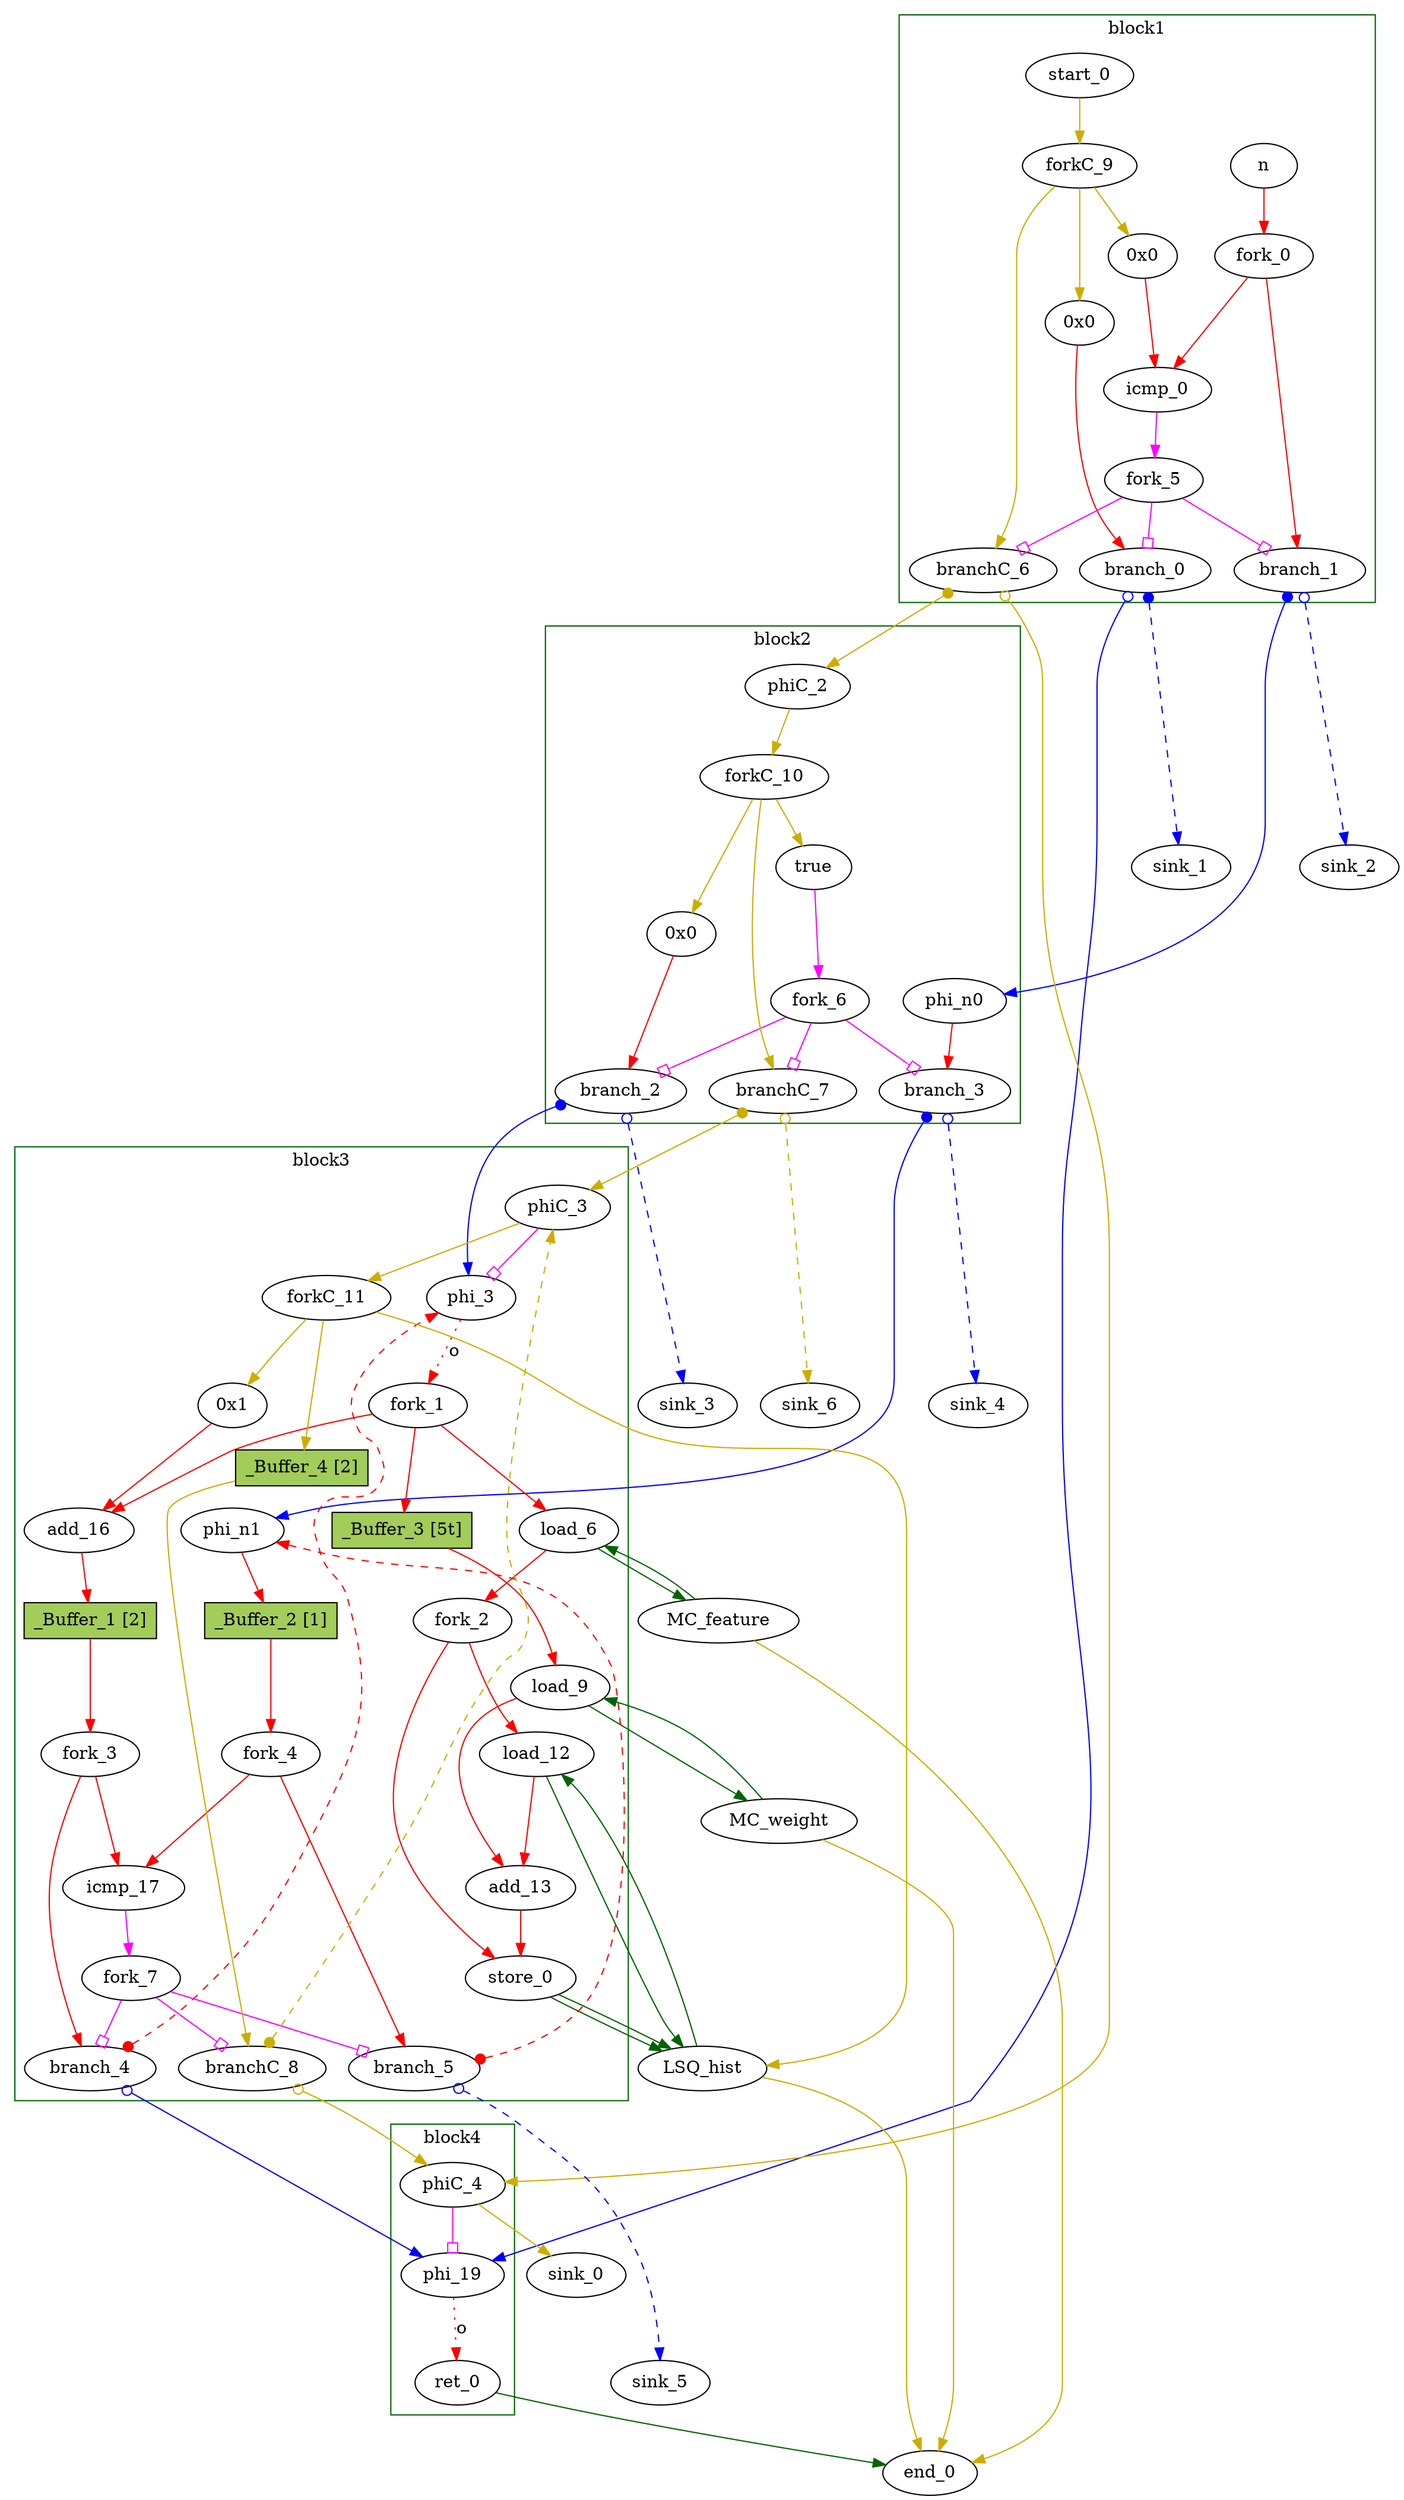 // Number of blocks: 58
// Number of channels: 90
Digraph G {

  // Blocks
subgraph cluster_1 {
color = "darkgreen"
label = "block1"
  n [type=Entry, in="in1:32", out="out1:32", bbID = 1,  shape=oval];
  cst_0 [type=Constant, in="in1:32", out="out1:32", bbID = 1, value="0x0", label="0x0",  shape=oval];
  icmp_0 [type=Operator, in="in1:32 in2:32", out="out1:1", op = "icmp_sgt_op", delay=1.53, bbID = 1,  shape=oval];
  cst_3 [type=Constant, in="in1:32", out="out1:32", bbID = 1, value="0x0", label="0x0",  shape=oval];
  fork_0 [type=Fork, in="in1:32", out="out1:32 out2:32", bbID = 1,  shape=oval];
  branch_0 [type=Branch, in="in1:32 in2?:1", out="out1+:32 out2-:32", bbID = 1,  shape=oval];
  branch_1 [type=Branch, in="in1:32 in2?:1", out="out1+:32 out2-:32", bbID = 1,  shape=oval];
  fork_5 [type=Fork, in="in1:1", out="out1:1 out2:1 out3:1", bbID = 1,  shape=oval];
  start_0 [type=Entry, in="in1:0", out="out1:0", bbID = 1,  shape=oval];
  forkC_9 [type=Fork, in="in1:0", out="out1:0 out2:0 out3:0", bbID = 1,  shape=oval];
  branchC_6 [type=Branch, in="in1:0 in2?:1", out="out1+:0 out2-:0", bbID = 1,  shape=oval];
}
subgraph cluster_2 {
color = "darkgreen"
label = "block2"
  brCst_block2 [type=Constant, in="in1:1", out="out1:1", bbID = 2, value="0x1", label=true,  shape=oval];
  cst_1 [type=Constant, in="in1:32", out="out1:32", bbID = 2, value="0x0", label="0x0",  shape=oval];
  phi_n0 [type=Merge, in="in1:32", out="out1:32", bbID = 2,  shape=oval];
  branch_2 [type=Branch, in="in1:32 in2?:1", out="out1+:32 out2-:32", bbID = 2,  shape=oval];
  branch_3 [type=Branch, in="in1:32 in2?:1", out="out1+:32 out2-:32", bbID = 2,  shape=oval];
  fork_6 [type=Fork, in="in1:1", out="out1:1 out2:1 out3:1", bbID = 2,  shape=oval];
  phiC_2 [type=Merge, in="in1:0", out="out1:0", delay=0.166, bbID = 2,  shape=oval];
  forkC_10 [type=Fork, in="in1:0", out="out1:0 out2:0 out3:0", bbID = 2,  shape=oval];
  branchC_7 [type=Branch, in="in1:0 in2?:1", out="out1+:0 out2-:0", bbID = 2,  shape=oval];
}
subgraph cluster_3 {
color = "darkgreen"
label = "block3"
  phi_3 [type=Mux, in="in1?:1 in2:32 in3:32", out="out1:32", delay=0.366, bbID = 3,  shape=oval];
  load_6 [type=Operator, in="in1:32 in2:32", out="out1:32 out2:32", op = "mc_load_op", latency=2, bbID = 3, portID = 0, offset = 0, retimingDiff=2,  shape=oval];
  load_9 [type=Operator, in="in1:32 in2:32", out="out1:32 out2:32", op = "mc_load_op", latency=2, bbID = 3, portID = 0, offset = 0, retimingDiff=2,  shape=oval];
  load_12 [type=Operator, in="in1:32 in2:32", out="out1:32 out2:32", op = "lsq_load_op", latency=5, bbID = 3, portID = 0, offset = 0, retimingDiff=5,  shape=oval];
  add_13 [type=Operator, in="in1:32 in2:32", out="out1:32", op = "add_op", delay=1.693, bbID = 3, retimingDiff=7,  shape=oval];
  store_0 [type=Operator, in="in1:32 in2:32", out="out1:32 out2:32", op = "lsq_store_op", bbID = 3, portID = 0, offset = 0,  shape=oval];
  cst_2 [type=Constant, in="in1:32", out="out1:32", bbID = 3, value="0x1", label="0x1",  shape=oval];
  add_16 [type=Operator, in="in1:32 in2:32", out="out1:32", op = "add_op", delay=1.693, bbID = 3,  shape=oval];
  icmp_17 [type=Operator, in="in1:32 in2:32", out="out1:1", op = "icmp_slt_op", delay=1.53, bbID = 3, retimingDiff=1,  shape=oval];
  phi_n1 [type=Merge, in="in1:32 in2:32", out="out1:32", delay=0.366, bbID = 3,  shape=oval];
  fork_1 [type=Fork, in="in1:32", out="out1:32 out2:32 out3:32", bbID = 3,  shape=oval];
  fork_2 [type=Fork, in="in1:32", out="out1:32 out2:32", bbID = 3, retimingDiff=2,  shape=oval];
  fork_3 [type=Fork, in="in1:32", out="out1:32 out2:32", bbID = 3, retimingDiff=1,  shape=oval];
  fork_4 [type=Fork, in="in1:32", out="out1:32 out2:32", bbID = 3, retimingDiff=1,  shape=oval];
  branch_4 [type=Branch, in="in1:32 in2?:1", out="out1+:32 out2-:32", bbID = 3, retimingDiff=1,  shape=oval];
  branch_5 [type=Branch, in="in1:32 in2?:1", out="out1+:32 out2-:32", bbID = 3, retimingDiff=1,  shape=oval];
  fork_7 [type=Fork, in="in1:1", out="out1:1 out2:1 out3:1", bbID = 3, retimingDiff=1,  shape=oval];
  phiC_3 [type=CntrlMerge, in="in1:0 in2:0", out="out1:0 out2?:1", delay=0.166, bbID = 3,  shape=oval];
  forkC_11 [type=Fork, in="in1:0", out="out1:0 out2:0 out3:0", bbID = 3,  shape=oval];
  branchC_8 [type=Branch, in="in1:0 in2?:1", out="out1+:0 out2-:0", bbID = 3, retimingDiff=1,  shape=oval];
  _Buffer_1 [type=Buffer, in="in1:32", out="out1:32", bbID = 3, slots=2, transparent=false, label="_Buffer_1 [2]",  shape=box, style=filled, fillcolor=darkolivegreen3, height = 0.4];
  _Buffer_2 [type=Buffer, in="in1:32", out="out1:32", bbID = 3, slots=1, transparent=false, label="_Buffer_2 [1]",  shape=box, style=filled, fillcolor=darkolivegreen3, height = 0.4];
  _Buffer_3 [type=Buffer, in="in1:32", out="out1:32", bbID = 3, slots=5, transparent=true, label="_Buffer_3 [5t]",  shape=box, style=filled, fillcolor=darkolivegreen3, height = 0.4];
  _Buffer_4 [type=Buffer, in="in1:0", out="out1:0", bbID = 3, slots=2, transparent=false, label="_Buffer_4 [2]",  shape=box, style=filled, fillcolor=darkolivegreen3, height = 0.4];
}
subgraph cluster_4 {
color = "darkgreen"
label = "block4"
  phi_19 [type=Mux, in="in1?:1 in2:32 in3:32", out="out1:32", delay=0.366, bbID = 4,  shape=oval];
  ret_0 [type=Operator, in="in1:32", out="out1:32", op = "ret_op", bbID = 4,  shape=oval];
  phiC_4 [type=CntrlMerge, in="in1:0 in2:0", out="out1:0 out2?:1", delay=0.166, bbID = 4,  shape=oval];
}
  LSQ_hist [type=LSQ, in="in1:0*c0 in2:32*l0a in3:32*s0a in4:32*s0d", out="out1:32*l0d out2:0*e", bbID = 0, memory = "hist", bbcount = 1, ldcount = 1, stcount = 1, fifoDepth = 16, numLoads = "{1}", numStores = "{1}", loadOffsets = "{{0;0;0;0;0;0;0;0;0;0;0;0;0;0;0;0}}", storeOffsets = "{{1;0;0;0;0;0;0;0;0;0;0;0;0;0;0;0}}", loadPorts = "{{0;0;0;0;0;0;0;0;0;0;0;0;0;0;0;0}}", storePorts = "{{0;0;0;0;0;0;0;0;0;0;0;0;0;0;0;0}}", ];
  MC_feature [type=MC, in="in1:32*l0a", out="out1:32*l0d out2:0*e", bbID = 0, memory = "feature", bbcount = 0, ldcount = 1, stcount = 0, ];
  MC_weight [type=MC, in="in1:32*l0a", out="out1:32*l0d out2:0*e", bbID = 0, memory = "weight", bbcount = 0, ldcount = 1, stcount = 0, ];
  end_0 [type=Exit, in="in1:0*e in2:0*e in3:0*e in4:32", out="out1:32", bbID = 0,  shape=oval];
  sink_0 [type=Sink, in="in1:0", bbID = 0,  shape=oval];
  sink_1 [type=Sink, in="in1:32", bbID = 0,  shape=oval];
  sink_2 [type=Sink, in="in1:32", bbID = 0,  shape=oval];
  sink_3 [type=Sink, in="in1:32", bbID = 0,  shape=oval];
  sink_4 [type=Sink, in="in1:32", bbID = 0,  shape=oval];
  sink_5 [type=Sink, in="in1:32", bbID = 0,  shape=oval];
  sink_6 [type=Sink, in="in1:0", bbID = 0,  shape=oval];

  // Channels
  n -> fork_0 [from=out1, to=in1, arrowhead=normal, color=red];
  cst_0 -> icmp_0 [from=out1, to=in2, arrowhead=normal, color=red];
  icmp_0 -> fork_5 [from=out1, to=in1, arrowhead=normal, color=magenta];
  brCst_block2 -> fork_6 [from=out1, to=in1, arrowhead=normal, color=magenta];
  cst_1 -> branch_2 [from=out1, to=in1, arrowhead=normal, color=red];
  phi_3 -> fork_1 [from=out1, to=in1, arrowhead=normal, color=red, slots=1, style=dotted, label="o", transparent=true];
  load_6 -> fork_2 [from=out1, to=in1, arrowhead=normal, color=red];
  load_6 -> MC_feature [from=out2, to=in1, arrowhead=normal, color=darkgreen];
  load_9 -> add_13 [from=out1, to=in2, arrowhead=normal, color=red];
  load_9 -> MC_weight [from=out2, to=in1, arrowhead=normal, color=darkgreen];
  load_12 -> add_13 [from=out1, to=in1, arrowhead=normal, color=red];
  load_12 -> LSQ_hist [from=out2, to=in2, arrowhead=normal, color=darkgreen];
  add_13 -> store_0 [from=out1, to=in1, arrowhead=normal, color=red];
  store_0 -> LSQ_hist [from=out2, to=in3, arrowhead=normal, color=darkgreen];
  store_0 -> LSQ_hist [from=out1, to=in4, arrowhead=normal, color=darkgreen];
  cst_2 -> add_16 [from=out1, to=in2, arrowhead=normal, color=red];
  add_16 -> _Buffer_1 [from=out1, to=in1, arrowhead=normal, color=red];
  icmp_17 -> fork_7 [from=out1, to=in1, arrowhead=normal, color=magenta];
  cst_3 -> branch_0 [from=out1, to=in1, arrowhead=normal, color=red];
  phi_19 -> ret_0 [from=out1, to=in1, arrowhead=normal, color=red, slots=1, style=dotted, label="o", transparent=true];
  ret_0 -> end_0 [from=out1, to=in4, arrowhead=normal, color=darkgreen];
  phi_n0 -> branch_3 [from=out1, to=in1, arrowhead=normal, color=red];
  phi_n1 -> _Buffer_2 [from=out1, to=in1, arrowhead=normal, color=red];
  fork_0 -> icmp_0 [from=out1, to=in1, arrowhead=normal, color=red];
  fork_0 -> branch_1 [from=out2, to=in1, arrowhead=normal, color=red];
  fork_1 -> load_6 [from=out2, to=in2, arrowhead=normal, color=red];
  fork_1 -> _Buffer_3 [from=out3, to=in1, arrowhead=normal, color=red];
  fork_1 -> add_16 [from=out1, to=in1, arrowhead=normal, color=red];
  fork_2 -> load_12 [from=out1, to=in2, arrowhead=normal, color=red];
  fork_2 -> store_0 [from=out2, to=in2, arrowhead=normal, color=red];
  fork_3 -> icmp_17 [from=out1, to=in1, arrowhead=normal, color=red];
  fork_3 -> branch_4 [from=out2, to=in1, arrowhead=normal, color=red];
  fork_4 -> icmp_17 [from=out1, to=in2, arrowhead=normal, color=red];
  fork_4 -> branch_5 [from=out2, to=in1, arrowhead=normal, color=red];
  branch_0 -> phi_19 [from=out2, to=in2, dir=both, arrowtail=odot, arrowhead=normal, color=blue];
  branch_0 -> sink_1 [from=out1, to=in1, dir=both, arrowtail=dot, arrowhead=normal, color=blue, style=dashed, minlen = 3];
  branch_1 -> phi_n0 [from=out1, to=in1, dir=both, arrowtail=dot, arrowhead=normal, color=blue];
  branch_1 -> sink_2 [from=out2, to=in1, dir=both, arrowtail=odot, arrowhead=normal, color=blue, style=dashed, minlen = 3];
  fork_5 -> branch_0 [from=out2, to=in2, arrowhead=obox, color=magenta];
  fork_5 -> branch_1 [from=out1, to=in2, arrowhead=obox, color=magenta];
  fork_5 -> branchC_6 [from=out3, to=in2, arrowhead=obox, color=magenta];
  branch_2 -> phi_3 [from=out1, to=in2, dir=both, arrowtail=dot, arrowhead=normal, color=blue];
  branch_2 -> sink_3 [from=out2, to=in1, dir=both, arrowtail=odot, arrowhead=normal, color=blue, style=dashed, minlen = 3];
  branch_3 -> phi_n1 [from=out1, to=in1, dir=both, arrowtail=dot, arrowhead=normal, color=blue];
  branch_3 -> sink_4 [from=out2, to=in1, dir=both, arrowtail=odot, arrowhead=normal, color=blue, style=dashed, minlen = 3];
  fork_6 -> branch_2 [from=out2, to=in2, arrowhead=obox, color=magenta];
  fork_6 -> branch_3 [from=out1, to=in2, arrowhead=obox, color=magenta];
  fork_6 -> branchC_7 [from=out3, to=in2, arrowhead=obox, color=magenta];
  branch_4 -> phi_3 [from=out1, to=in3, dir=both, arrowtail=dot, arrowhead=normal, color=red, constraint=false, style=dashed, minlen = 3];
  branch_4 -> phi_19 [from=out2, to=in3, dir=both, arrowtail=odot, arrowhead=normal, color=blue];
  branch_5 -> phi_n1 [from=out1, to=in2, dir=both, arrowtail=dot, arrowhead=normal, color=red, constraint=false, style=dashed, minlen = 3];
  branch_5 -> sink_5 [from=out2, to=in1, dir=both, arrowtail=odot, arrowhead=normal, color=blue, style=dashed, minlen = 3];
  fork_7 -> branch_4 [from=out2, to=in2, arrowhead=obox, color=magenta];
  fork_7 -> branch_5 [from=out1, to=in2, arrowhead=obox, color=magenta];
  fork_7 -> branchC_8 [from=out3, to=in2, arrowhead=obox, color=magenta];
  LSQ_hist -> load_12 [from=out1, to=in1, arrowhead=normal, color=darkgreen];
  LSQ_hist -> end_0 [from=out2, to=in1, arrowhead=normal, color=gold3];
  MC_feature -> load_6 [from=out1, to=in1, arrowhead=normal, color=darkgreen];
  MC_feature -> end_0 [from=out2, to=in2, arrowhead=normal, color=gold3];
  MC_weight -> load_9 [from=out1, to=in1, arrowhead=normal, color=darkgreen];
  MC_weight -> end_0 [from=out2, to=in3, arrowhead=normal, color=gold3];
  start_0 -> forkC_9 [from=out1, to=in1, arrowhead=normal, color=gold3];
  forkC_9 -> cst_0 [from=out1, to=in1, arrowhead=normal, color=gold3];
  forkC_9 -> cst_3 [from=out2, to=in1, arrowhead=normal, color=gold3];
  forkC_9 -> branchC_6 [from=out3, to=in1, arrowhead=normal, color=gold3];
  branchC_6 -> phiC_2 [from=out1, to=in1, dir=both, arrowtail=dot, arrowhead=normal, color=gold3];
  branchC_6 -> phiC_4 [from=out2, to=in1, dir=both, arrowtail=odot, arrowhead=normal, color=gold3];
  phiC_2 -> forkC_10 [from=out1, to=in1, arrowhead=normal, color=gold3];
  forkC_10 -> brCst_block2 [from=out3, to=in1, arrowhead=normal, color=gold3];
  forkC_10 -> cst_1 [from=out1, to=in1, arrowhead=normal, color=gold3];
  forkC_10 -> branchC_7 [from=out2, to=in1, arrowhead=normal, color=gold3];
  branchC_7 -> phiC_3 [from=out1, to=in1, dir=both, arrowtail=dot, arrowhead=normal, color=gold3];
  branchC_7 -> sink_6 [from=out2, to=in1, dir=both, arrowtail=odot, arrowhead=normal, color=gold3, style=dashed, minlen = 3];
  phiC_3 -> phi_3 [from=out2, to=in1, arrowhead=obox, color=magenta];
  phiC_3 -> forkC_11 [from=out1, to=in1, arrowhead=normal, color=gold3];
  forkC_11 -> cst_2 [from=out1, to=in1, arrowhead=normal, color=gold3];
  forkC_11 -> LSQ_hist [from=out2, to=in1, arrowhead=normal, color=gold3];
  forkC_11 -> _Buffer_4 [from=out3, to=in1, arrowhead=normal, color=gold3];
  branchC_8 -> phiC_3 [from=out1, to=in2, dir=both, arrowtail=dot, arrowhead=normal, color=gold3, constraint=false, style=dashed, minlen = 3];
  branchC_8 -> phiC_4 [from=out2, to=in2, dir=both, arrowtail=odot, arrowhead=normal, color=gold3];
  phiC_4 -> phi_19 [from=out2, to=in1, arrowhead=obox, color=magenta];
  phiC_4 -> sink_0 [from=out1, to=in1, arrowhead=normal, color=gold3];
  _Buffer_1 -> fork_3 [from=out1, to=in1, arrowhead=normal, color=red];
  _Buffer_2 -> fork_4 [from=out1, to=in1, arrowhead=normal, color=red];
  _Buffer_3 -> load_9 [from=out1, to=in2, arrowhead=normal, color=red];
  _Buffer_4 -> branchC_8 [from=out1, to=in1, arrowhead=normal, color=gold3];
}
